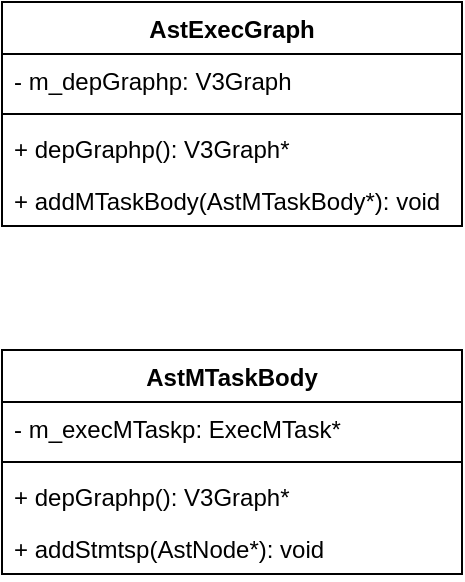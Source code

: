 <mxfile version="19.0.3" type="github">
  <diagram id="rZB-DkpIdJwB9-u6x8Iv" name="第 1 页">
    <mxGraphModel dx="1422" dy="762" grid="1" gridSize="10" guides="1" tooltips="1" connect="1" arrows="1" fold="1" page="1" pageScale="1" pageWidth="1169" pageHeight="827" math="0" shadow="0">
      <root>
        <mxCell id="0" />
        <mxCell id="1" parent="0" />
        <mxCell id="84Ni-U0eDJ7k2yGUNGmQ-1" value="AstExecGraph" style="swimlane;fontStyle=1;align=center;verticalAlign=top;childLayout=stackLayout;horizontal=1;startSize=26;horizontalStack=0;resizeParent=1;resizeParentMax=0;resizeLast=0;collapsible=1;marginBottom=0;" vertex="1" parent="1">
          <mxGeometry x="80" y="240" width="230" height="112" as="geometry" />
        </mxCell>
        <mxCell id="84Ni-U0eDJ7k2yGUNGmQ-2" value="- m_depGraphp: V3Graph" style="text;strokeColor=none;fillColor=none;align=left;verticalAlign=top;spacingLeft=4;spacingRight=4;overflow=hidden;rotatable=0;points=[[0,0.5],[1,0.5]];portConstraint=eastwest;" vertex="1" parent="84Ni-U0eDJ7k2yGUNGmQ-1">
          <mxGeometry y="26" width="230" height="26" as="geometry" />
        </mxCell>
        <mxCell id="84Ni-U0eDJ7k2yGUNGmQ-3" value="" style="line;strokeWidth=1;fillColor=none;align=left;verticalAlign=middle;spacingTop=-1;spacingLeft=3;spacingRight=3;rotatable=0;labelPosition=right;points=[];portConstraint=eastwest;" vertex="1" parent="84Ni-U0eDJ7k2yGUNGmQ-1">
          <mxGeometry y="52" width="230" height="8" as="geometry" />
        </mxCell>
        <mxCell id="84Ni-U0eDJ7k2yGUNGmQ-4" value="+ depGraphp(): V3Graph*" style="text;strokeColor=none;fillColor=none;align=left;verticalAlign=top;spacingLeft=4;spacingRight=4;overflow=hidden;rotatable=0;points=[[0,0.5],[1,0.5]];portConstraint=eastwest;" vertex="1" parent="84Ni-U0eDJ7k2yGUNGmQ-1">
          <mxGeometry y="60" width="230" height="26" as="geometry" />
        </mxCell>
        <mxCell id="84Ni-U0eDJ7k2yGUNGmQ-5" value="+ addMTaskBody(AstMTaskBody*): void" style="text;strokeColor=none;fillColor=none;align=left;verticalAlign=top;spacingLeft=4;spacingRight=4;overflow=hidden;rotatable=0;points=[[0,0.5],[1,0.5]];portConstraint=eastwest;" vertex="1" parent="84Ni-U0eDJ7k2yGUNGmQ-1">
          <mxGeometry y="86" width="230" height="26" as="geometry" />
        </mxCell>
        <mxCell id="84Ni-U0eDJ7k2yGUNGmQ-6" value="AstMTaskBody" style="swimlane;fontStyle=1;align=center;verticalAlign=top;childLayout=stackLayout;horizontal=1;startSize=26;horizontalStack=0;resizeParent=1;resizeParentMax=0;resizeLast=0;collapsible=1;marginBottom=0;" vertex="1" parent="1">
          <mxGeometry x="80" y="414" width="230" height="112" as="geometry" />
        </mxCell>
        <mxCell id="84Ni-U0eDJ7k2yGUNGmQ-7" value="- m_execMTaskp: ExecMTask*" style="text;strokeColor=none;fillColor=none;align=left;verticalAlign=top;spacingLeft=4;spacingRight=4;overflow=hidden;rotatable=0;points=[[0,0.5],[1,0.5]];portConstraint=eastwest;" vertex="1" parent="84Ni-U0eDJ7k2yGUNGmQ-6">
          <mxGeometry y="26" width="230" height="26" as="geometry" />
        </mxCell>
        <mxCell id="84Ni-U0eDJ7k2yGUNGmQ-8" value="" style="line;strokeWidth=1;fillColor=none;align=left;verticalAlign=middle;spacingTop=-1;spacingLeft=3;spacingRight=3;rotatable=0;labelPosition=right;points=[];portConstraint=eastwest;" vertex="1" parent="84Ni-U0eDJ7k2yGUNGmQ-6">
          <mxGeometry y="52" width="230" height="8" as="geometry" />
        </mxCell>
        <mxCell id="84Ni-U0eDJ7k2yGUNGmQ-9" value="+ depGraphp(): V3Graph*" style="text;strokeColor=none;fillColor=none;align=left;verticalAlign=top;spacingLeft=4;spacingRight=4;overflow=hidden;rotatable=0;points=[[0,0.5],[1,0.5]];portConstraint=eastwest;" vertex="1" parent="84Ni-U0eDJ7k2yGUNGmQ-6">
          <mxGeometry y="60" width="230" height="26" as="geometry" />
        </mxCell>
        <mxCell id="84Ni-U0eDJ7k2yGUNGmQ-10" value="+ addStmtsp(AstNode*): void" style="text;strokeColor=none;fillColor=none;align=left;verticalAlign=top;spacingLeft=4;spacingRight=4;overflow=hidden;rotatable=0;points=[[0,0.5],[1,0.5]];portConstraint=eastwest;" vertex="1" parent="84Ni-U0eDJ7k2yGUNGmQ-6">
          <mxGeometry y="86" width="230" height="26" as="geometry" />
        </mxCell>
      </root>
    </mxGraphModel>
  </diagram>
</mxfile>
